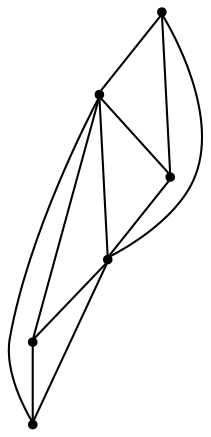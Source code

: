 graph {
  node [shape=point,comment="{\"directed\":false,\"doi\":\"10.1007/978-3-319-27261-0_24\",\"figure\":\"6 (3)\"}"]

  v0 [pos="658.5799483614122,397.6471009076265"]
  v1 [pos="658.5799483614122,272.2151189963855"]
  v2 [pos="580.1840773647043,272.2151189963855"]
  v3 [pos="580.1840773647043,397.6471009076265"]
  v4 [pos="517.469920924625,272.2151189963855"]
  v5 [pos="517.469920924625,397.6471009076265"]

  v0 -- v1 [id="-1",pos="658.5799483614122,397.6471009076265 658.5799483614122,272.2151189963855 658.5799483614122,272.2151189963855 658.5799483614122,272.2151189963855"]
  v5 -- v3 [id="-3",pos="517.469920924625,397.6471009076265 580.1840773647043,397.6471009076265 580.1840773647043,397.6471009076265 580.1840773647043,397.6471009076265"]
  v3 -- v0 [id="-4",pos="580.1840773647043,397.6471009076265 658.5799483614122,397.6471009076265 658.5799483614122,397.6471009076265 658.5799483614122,397.6471009076265"]
  v4 -- v2 [id="-7",pos="517.469920924625,272.2151189963855 580.1840773647043,272.2151189963855 580.1840773647043,272.2151189963855 580.1840773647043,272.2151189963855"]
  v2 -- v1 [id="-8",pos="580.1840773647043,272.2151189963855 658.5799483614122,272.2151189963855 658.5799483614122,272.2151189963855 658.5799483614122,272.2151189963855"]
  v5 -- v2 [id="-10",pos="517.469920924625,397.6471009076265 580.1840773647043,272.2151189963855 580.1840773647043,272.2151189963855 580.1840773647043,272.2151189963855"]
  v5 -- v4 [id="-11",pos="517.469920924625,397.6471009076265 517.469920924625,272.2151189963855 517.469920924625,272.2151189963855 517.469920924625,272.2151189963855"]
  v3 -- v2 [id="-12",pos="580.1840773647043,397.6471009076265 580.1840773647043,272.2151189963855 580.1840773647043,272.2151189963855 580.1840773647043,272.2151189963855"]
  v3 -- v4 [id="-13",pos="580.1840773647043,397.6471009076265 517.469920924625,272.2151189963855 517.469920924625,272.2151189963855 517.469920924625,272.2151189963855"]
  v3 -- v1 [id="-14",pos="580.1840773647043,397.6471009076265 658.5799483614122,272.2151189963855 658.5799483614122,272.2151189963855 658.5799483614122,272.2151189963855"]
  v2 -- v0 [id="-15",pos="580.1840773647043,272.2151189963855 658.5799483614122,397.6471009076265 658.5799483614122,397.6471009076265 658.5799483614122,397.6471009076265"]
}